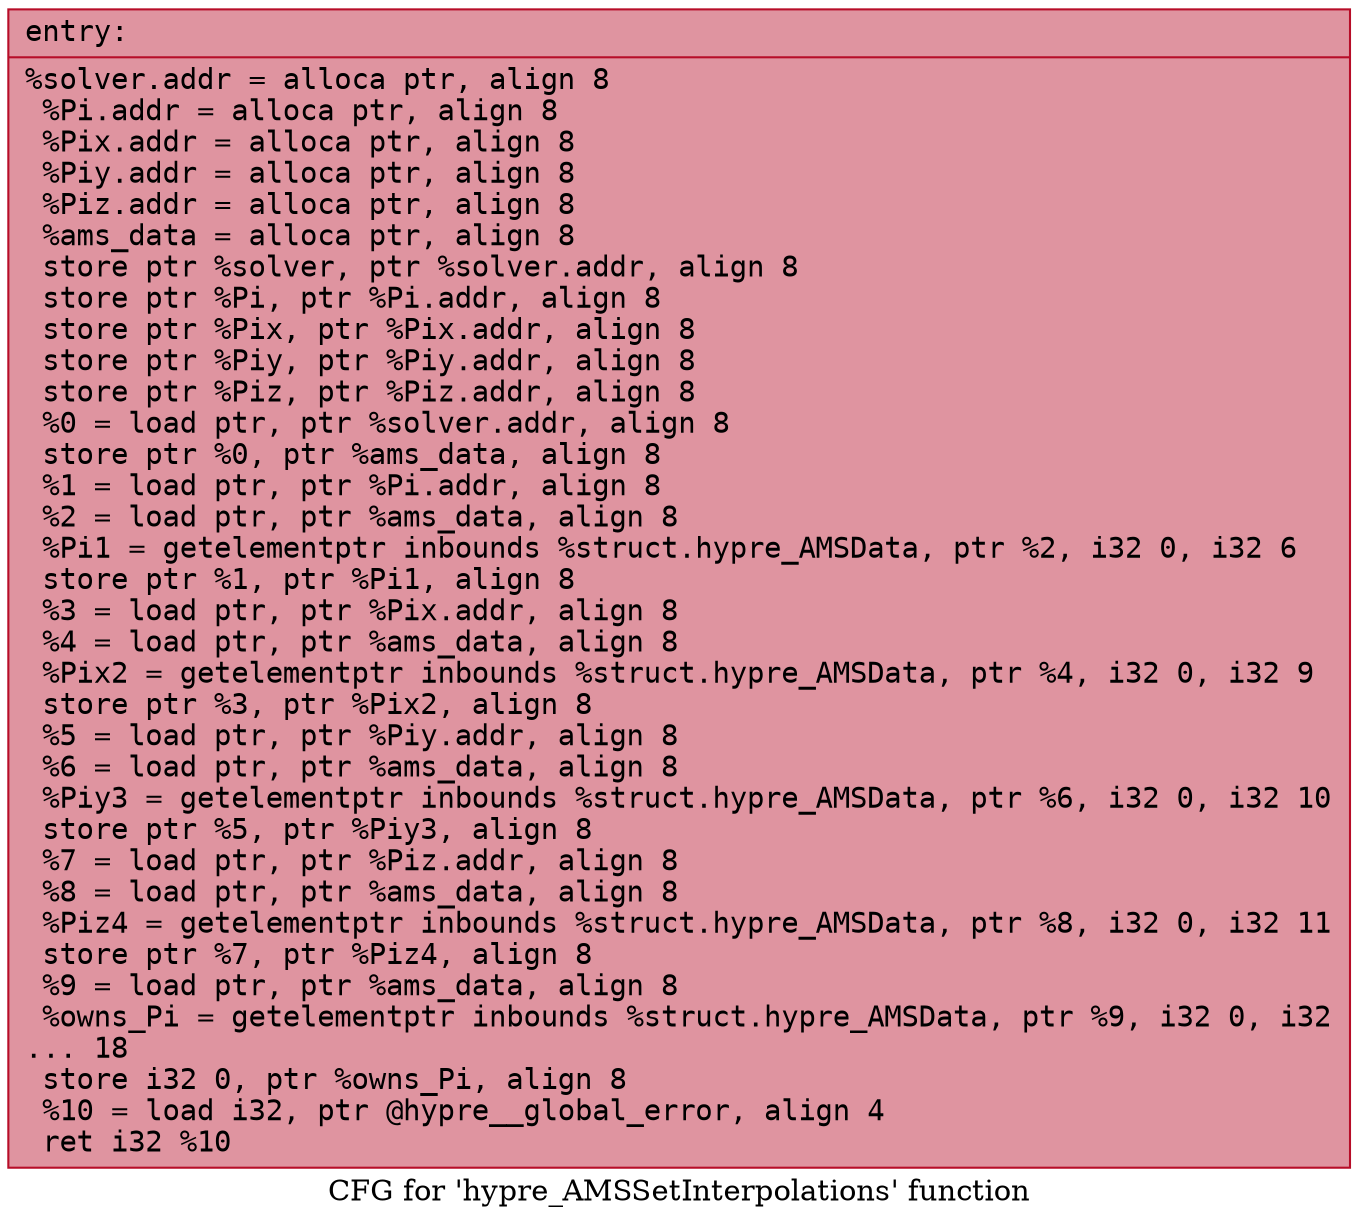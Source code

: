 digraph "CFG for 'hypre_AMSSetInterpolations' function" {
	label="CFG for 'hypre_AMSSetInterpolations' function";

	Node0x56058d794eb0 [shape=record,color="#b70d28ff", style=filled, fillcolor="#b70d2870" fontname="Courier",label="{entry:\l|  %solver.addr = alloca ptr, align 8\l  %Pi.addr = alloca ptr, align 8\l  %Pix.addr = alloca ptr, align 8\l  %Piy.addr = alloca ptr, align 8\l  %Piz.addr = alloca ptr, align 8\l  %ams_data = alloca ptr, align 8\l  store ptr %solver, ptr %solver.addr, align 8\l  store ptr %Pi, ptr %Pi.addr, align 8\l  store ptr %Pix, ptr %Pix.addr, align 8\l  store ptr %Piy, ptr %Piy.addr, align 8\l  store ptr %Piz, ptr %Piz.addr, align 8\l  %0 = load ptr, ptr %solver.addr, align 8\l  store ptr %0, ptr %ams_data, align 8\l  %1 = load ptr, ptr %Pi.addr, align 8\l  %2 = load ptr, ptr %ams_data, align 8\l  %Pi1 = getelementptr inbounds %struct.hypre_AMSData, ptr %2, i32 0, i32 6\l  store ptr %1, ptr %Pi1, align 8\l  %3 = load ptr, ptr %Pix.addr, align 8\l  %4 = load ptr, ptr %ams_data, align 8\l  %Pix2 = getelementptr inbounds %struct.hypre_AMSData, ptr %4, i32 0, i32 9\l  store ptr %3, ptr %Pix2, align 8\l  %5 = load ptr, ptr %Piy.addr, align 8\l  %6 = load ptr, ptr %ams_data, align 8\l  %Piy3 = getelementptr inbounds %struct.hypre_AMSData, ptr %6, i32 0, i32 10\l  store ptr %5, ptr %Piy3, align 8\l  %7 = load ptr, ptr %Piz.addr, align 8\l  %8 = load ptr, ptr %ams_data, align 8\l  %Piz4 = getelementptr inbounds %struct.hypre_AMSData, ptr %8, i32 0, i32 11\l  store ptr %7, ptr %Piz4, align 8\l  %9 = load ptr, ptr %ams_data, align 8\l  %owns_Pi = getelementptr inbounds %struct.hypre_AMSData, ptr %9, i32 0, i32\l... 18\l  store i32 0, ptr %owns_Pi, align 8\l  %10 = load i32, ptr @hypre__global_error, align 4\l  ret i32 %10\l}"];
}
